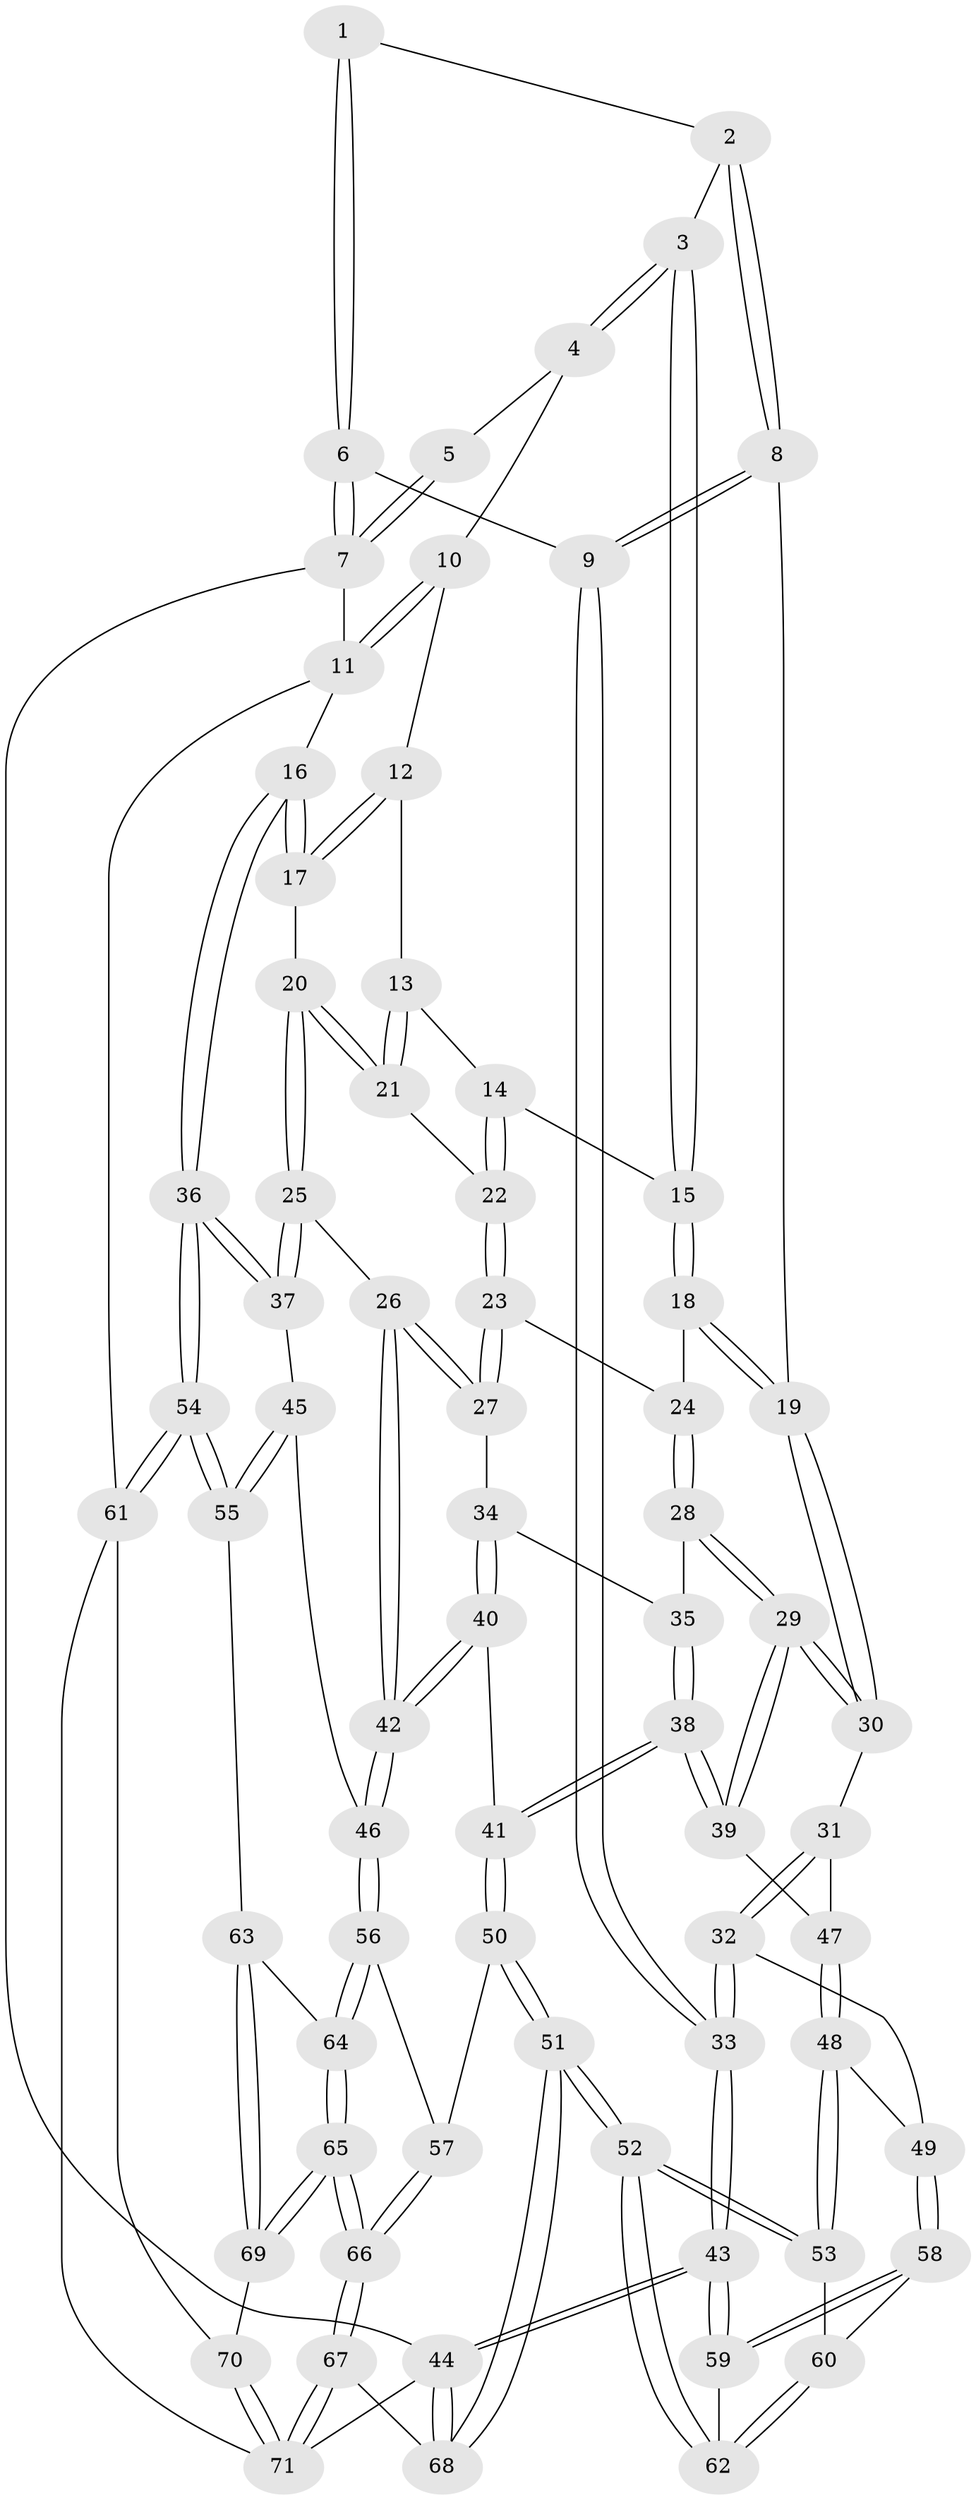 // Generated by graph-tools (version 1.1) at 2025/38/03/09/25 02:38:53]
// undirected, 71 vertices, 174 edges
graph export_dot {
graph [start="1"]
  node [color=gray90,style=filled];
  1 [pos="+0.11699770054292062+0.06350640773189495"];
  2 [pos="+0.1319094844832443+0.07426461947565664"];
  3 [pos="+0.37358177322212127+0"];
  4 [pos="+0.3900455173873585+0"];
  5 [pos="+0.08099555998337941+0"];
  6 [pos="+0+0.12736058680339665"];
  7 [pos="+0+0"];
  8 [pos="+0.13324776076060865+0.18067684256267874"];
  9 [pos="+0+0.14549788551745008"];
  10 [pos="+0.7731815297998705+0"];
  11 [pos="+1+0"];
  12 [pos="+0.7565323559052529+0"];
  13 [pos="+0.6576124129047917+0.13988742371034155"];
  14 [pos="+0.4512333104868484+0.10588345929970598"];
  15 [pos="+0.3755116024613166+0.05294471824228629"];
  16 [pos="+1+0.2489809677348146"];
  17 [pos="+0.8752507790718147+0.30034948499587294"];
  18 [pos="+0.28824937685717206+0.2458576077845253"];
  19 [pos="+0.27180755748662877+0.256031841129138"];
  20 [pos="+0.8607208301031968+0.31058359938864605"];
  21 [pos="+0.655356407466266+0.23567080818173425"];
  22 [pos="+0.5844917424512986+0.28022563403808554"];
  23 [pos="+0.5505799631139897+0.3457836736350467"];
  24 [pos="+0.4307896579558082+0.33255826901410523"];
  25 [pos="+0.8091429770421492+0.421331017041575"];
  26 [pos="+0.7706230085918779+0.44201305970227706"];
  27 [pos="+0.5709464207562894+0.3941796454792188"];
  28 [pos="+0.4064623319139469+0.45819484075240346"];
  29 [pos="+0.35370670317013286+0.5313778820781101"];
  30 [pos="+0.225186550563109+0.33780354069680274"];
  31 [pos="+0.056718632334761855+0.44914720636994243"];
  32 [pos="+0+0.47738222365156463"];
  33 [pos="+0+0.47325833557849317"];
  34 [pos="+0.5619926619922134+0.42506482087935615"];
  35 [pos="+0.49834096439806713+0.4598613777314008"];
  36 [pos="+1+0.6556116923908746"];
  37 [pos="+0.8677255031309951+0.5048372499764547"];
  38 [pos="+0.4102470772648446+0.5975031743997267"];
  39 [pos="+0.35638891419005986+0.5614241833896316"];
  40 [pos="+0.5703893178061885+0.4983062078014422"];
  41 [pos="+0.4350546743326851+0.6221947539143199"];
  42 [pos="+0.679347562688743+0.6203026936626436"];
  43 [pos="+0+1"];
  44 [pos="+0+1"];
  45 [pos="+0.8328998394958546+0.6457914474141723"];
  46 [pos="+0.6791915194169277+0.6820739693588875"];
  47 [pos="+0.2545089121863512+0.6040980666026879"];
  48 [pos="+0.2288393456099517+0.6712470079195989"];
  49 [pos="+0.050821883542632396+0.622742612702294"];
  50 [pos="+0.4838786662647608+0.7240601936103204"];
  51 [pos="+0.3504321247581325+0.9054763933745072"];
  52 [pos="+0.27780499788831536+0.8486168925289285"];
  53 [pos="+0.22698000516878555+0.7259550623950265"];
  54 [pos="+1+0.7099793934037981"];
  55 [pos="+1+0.7373401604826435"];
  56 [pos="+0.6709385146795972+0.6975490202045116"];
  57 [pos="+0.6553272394949515+0.7144068800189106"];
  58 [pos="+0.09776154983399299+0.7152224153625049"];
  59 [pos="+0.041706741794957744+0.8449469419924756"];
  60 [pos="+0.167710410031141+0.7220996954464343"];
  61 [pos="+1+0.8373276066788048"];
  62 [pos="+0.04693960160682427+0.8449494052783267"];
  63 [pos="+0.9516120618411144+0.8032315571174466"];
  64 [pos="+0.9212968007100427+0.8072823494238122"];
  65 [pos="+0.7175851022321478+0.9235057719708977"];
  66 [pos="+0.7123219792254256+0.9248245100027485"];
  67 [pos="+0.6021902095522139+1"];
  68 [pos="+0.3857164126842886+1"];
  69 [pos="+0.9065470275651859+0.9564899205428097"];
  70 [pos="+0.9208942881536542+0.9906993507177951"];
  71 [pos="+0.8958341635721371+1"];
  1 -- 2;
  1 -- 6;
  1 -- 6;
  2 -- 3;
  2 -- 8;
  2 -- 8;
  3 -- 4;
  3 -- 4;
  3 -- 15;
  3 -- 15;
  4 -- 5;
  4 -- 10;
  5 -- 7;
  5 -- 7;
  6 -- 7;
  6 -- 7;
  6 -- 9;
  7 -- 11;
  7 -- 44;
  8 -- 9;
  8 -- 9;
  8 -- 19;
  9 -- 33;
  9 -- 33;
  10 -- 11;
  10 -- 11;
  10 -- 12;
  11 -- 16;
  11 -- 61;
  12 -- 13;
  12 -- 17;
  12 -- 17;
  13 -- 14;
  13 -- 21;
  13 -- 21;
  14 -- 15;
  14 -- 22;
  14 -- 22;
  15 -- 18;
  15 -- 18;
  16 -- 17;
  16 -- 17;
  16 -- 36;
  16 -- 36;
  17 -- 20;
  18 -- 19;
  18 -- 19;
  18 -- 24;
  19 -- 30;
  19 -- 30;
  20 -- 21;
  20 -- 21;
  20 -- 25;
  20 -- 25;
  21 -- 22;
  22 -- 23;
  22 -- 23;
  23 -- 24;
  23 -- 27;
  23 -- 27;
  24 -- 28;
  24 -- 28;
  25 -- 26;
  25 -- 37;
  25 -- 37;
  26 -- 27;
  26 -- 27;
  26 -- 42;
  26 -- 42;
  27 -- 34;
  28 -- 29;
  28 -- 29;
  28 -- 35;
  29 -- 30;
  29 -- 30;
  29 -- 39;
  29 -- 39;
  30 -- 31;
  31 -- 32;
  31 -- 32;
  31 -- 47;
  32 -- 33;
  32 -- 33;
  32 -- 49;
  33 -- 43;
  33 -- 43;
  34 -- 35;
  34 -- 40;
  34 -- 40;
  35 -- 38;
  35 -- 38;
  36 -- 37;
  36 -- 37;
  36 -- 54;
  36 -- 54;
  37 -- 45;
  38 -- 39;
  38 -- 39;
  38 -- 41;
  38 -- 41;
  39 -- 47;
  40 -- 41;
  40 -- 42;
  40 -- 42;
  41 -- 50;
  41 -- 50;
  42 -- 46;
  42 -- 46;
  43 -- 44;
  43 -- 44;
  43 -- 59;
  43 -- 59;
  44 -- 68;
  44 -- 68;
  44 -- 71;
  45 -- 46;
  45 -- 55;
  45 -- 55;
  46 -- 56;
  46 -- 56;
  47 -- 48;
  47 -- 48;
  48 -- 49;
  48 -- 53;
  48 -- 53;
  49 -- 58;
  49 -- 58;
  50 -- 51;
  50 -- 51;
  50 -- 57;
  51 -- 52;
  51 -- 52;
  51 -- 68;
  51 -- 68;
  52 -- 53;
  52 -- 53;
  52 -- 62;
  52 -- 62;
  53 -- 60;
  54 -- 55;
  54 -- 55;
  54 -- 61;
  54 -- 61;
  55 -- 63;
  56 -- 57;
  56 -- 64;
  56 -- 64;
  57 -- 66;
  57 -- 66;
  58 -- 59;
  58 -- 59;
  58 -- 60;
  59 -- 62;
  60 -- 62;
  60 -- 62;
  61 -- 70;
  61 -- 71;
  63 -- 64;
  63 -- 69;
  63 -- 69;
  64 -- 65;
  64 -- 65;
  65 -- 66;
  65 -- 66;
  65 -- 69;
  65 -- 69;
  66 -- 67;
  66 -- 67;
  67 -- 68;
  67 -- 71;
  67 -- 71;
  69 -- 70;
  70 -- 71;
  70 -- 71;
}
